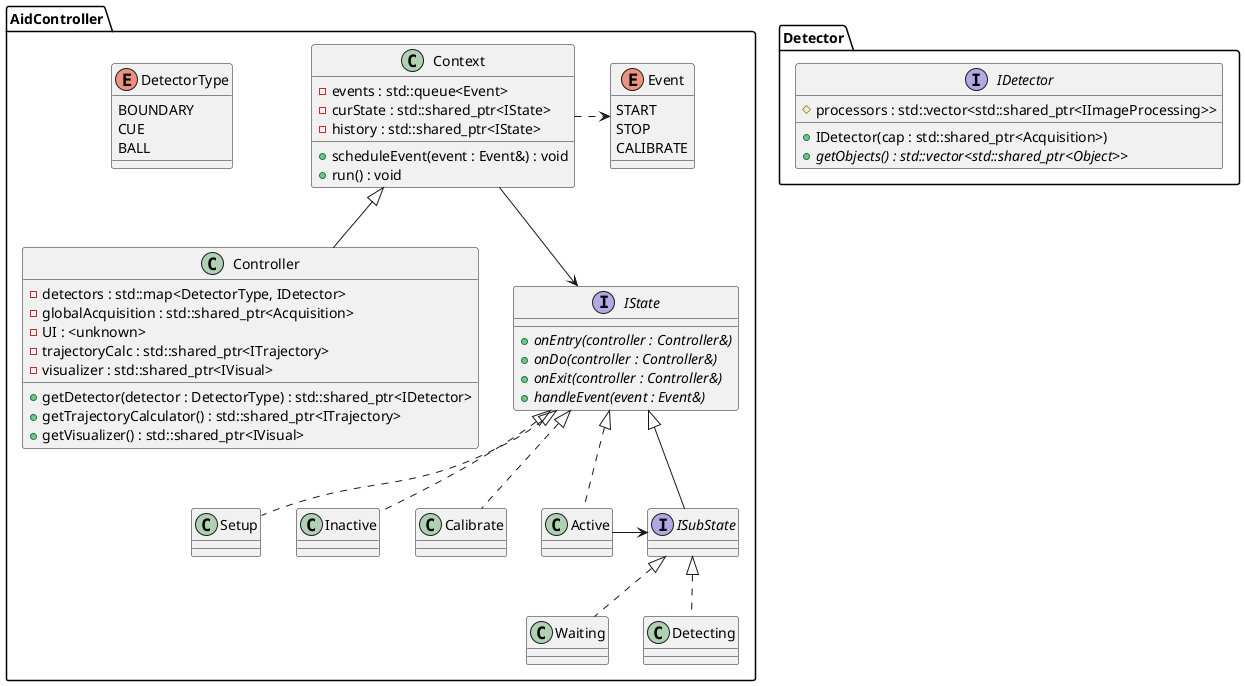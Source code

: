 @startuml

package Detector
{
    interface IDetector
    {
        + IDetector(cap : std::shared_ptr<Acquisition>)
        + //getObjects() : std::vector<std::shared_ptr<Object>>//

        # processors : std::vector<std::shared_ptr<IImageProcessing>>
    }
}

package AidController
{
    enum DetectorType
    {
        BOUNDARY
        CUE
        BALL
    }

    class Controller
    {
        - detectors : std::map<DetectorType, IDetector>
        - globalAcquisition : std::shared_ptr<Acquisition>
        - UI : <unknown>
        - trajectoryCalc : std::shared_ptr<ITrajectory>
        - visualizer : std::shared_ptr<IVisual>
        + getDetector(detector : DetectorType) : std::shared_ptr<IDetector>
        + getTrajectoryCalculator() : std::shared_ptr<ITrajectory>
        + getVisualizer() : std::shared_ptr<IVisual>
    }

    interface IState
    {
        + //onEntry(controller : Controller&)//
        + //onDo(controller : Controller&)//
        + //onExit(controller : Controller&)//
        + //handleEvent(event : Event&)//
    }

    interface ISubState

    class Waiting

    class Detecting

    class Setup
    {

    }

    class Active
    {
        
    }

    class Inactive
    {
        
    }

    class Calibrate
    {
        
    }

    enum Event
    {
        START
        STOP
        CALIBRATE
    }

    class Context
    {
        - events : std::queue<Event>
        - curState : std::shared_ptr<IState>
        - history : std::shared_ptr<IState>
        + scheduleEvent(event : Event&) : void
        + run() : void
    }
}

Context <|-- Controller
Context --> IState
Context .> Event

IState <|.. Setup
IState <|.. Active
IState <|.. Inactive
IState <|.. Calibrate

Setup -[hidden]> Inactive
Inactive -[hidden]> Calibrate
Calibrate -[hidden]> Active

Active -> ISubState 

IState <|-- ISubState
ISubState <|.. Waiting
ISubState <|.. Detecting


@enduml